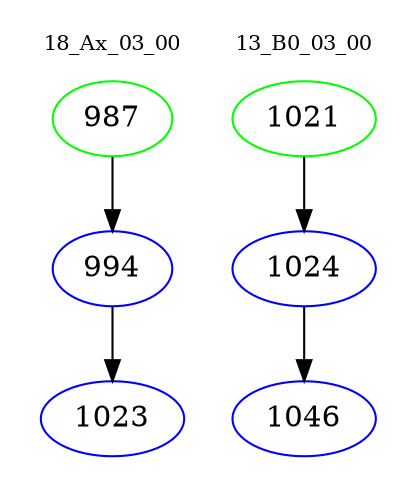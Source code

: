 digraph{
subgraph cluster_0 {
color = white
label = "18_Ax_03_00";
fontsize=10;
T0_987 [label="987", color="green"]
T0_987 -> T0_994 [color="black"]
T0_994 [label="994", color="blue"]
T0_994 -> T0_1023 [color="black"]
T0_1023 [label="1023", color="blue"]
}
subgraph cluster_1 {
color = white
label = "13_B0_03_00";
fontsize=10;
T1_1021 [label="1021", color="green"]
T1_1021 -> T1_1024 [color="black"]
T1_1024 [label="1024", color="blue"]
T1_1024 -> T1_1046 [color="black"]
T1_1046 [label="1046", color="blue"]
}
}
